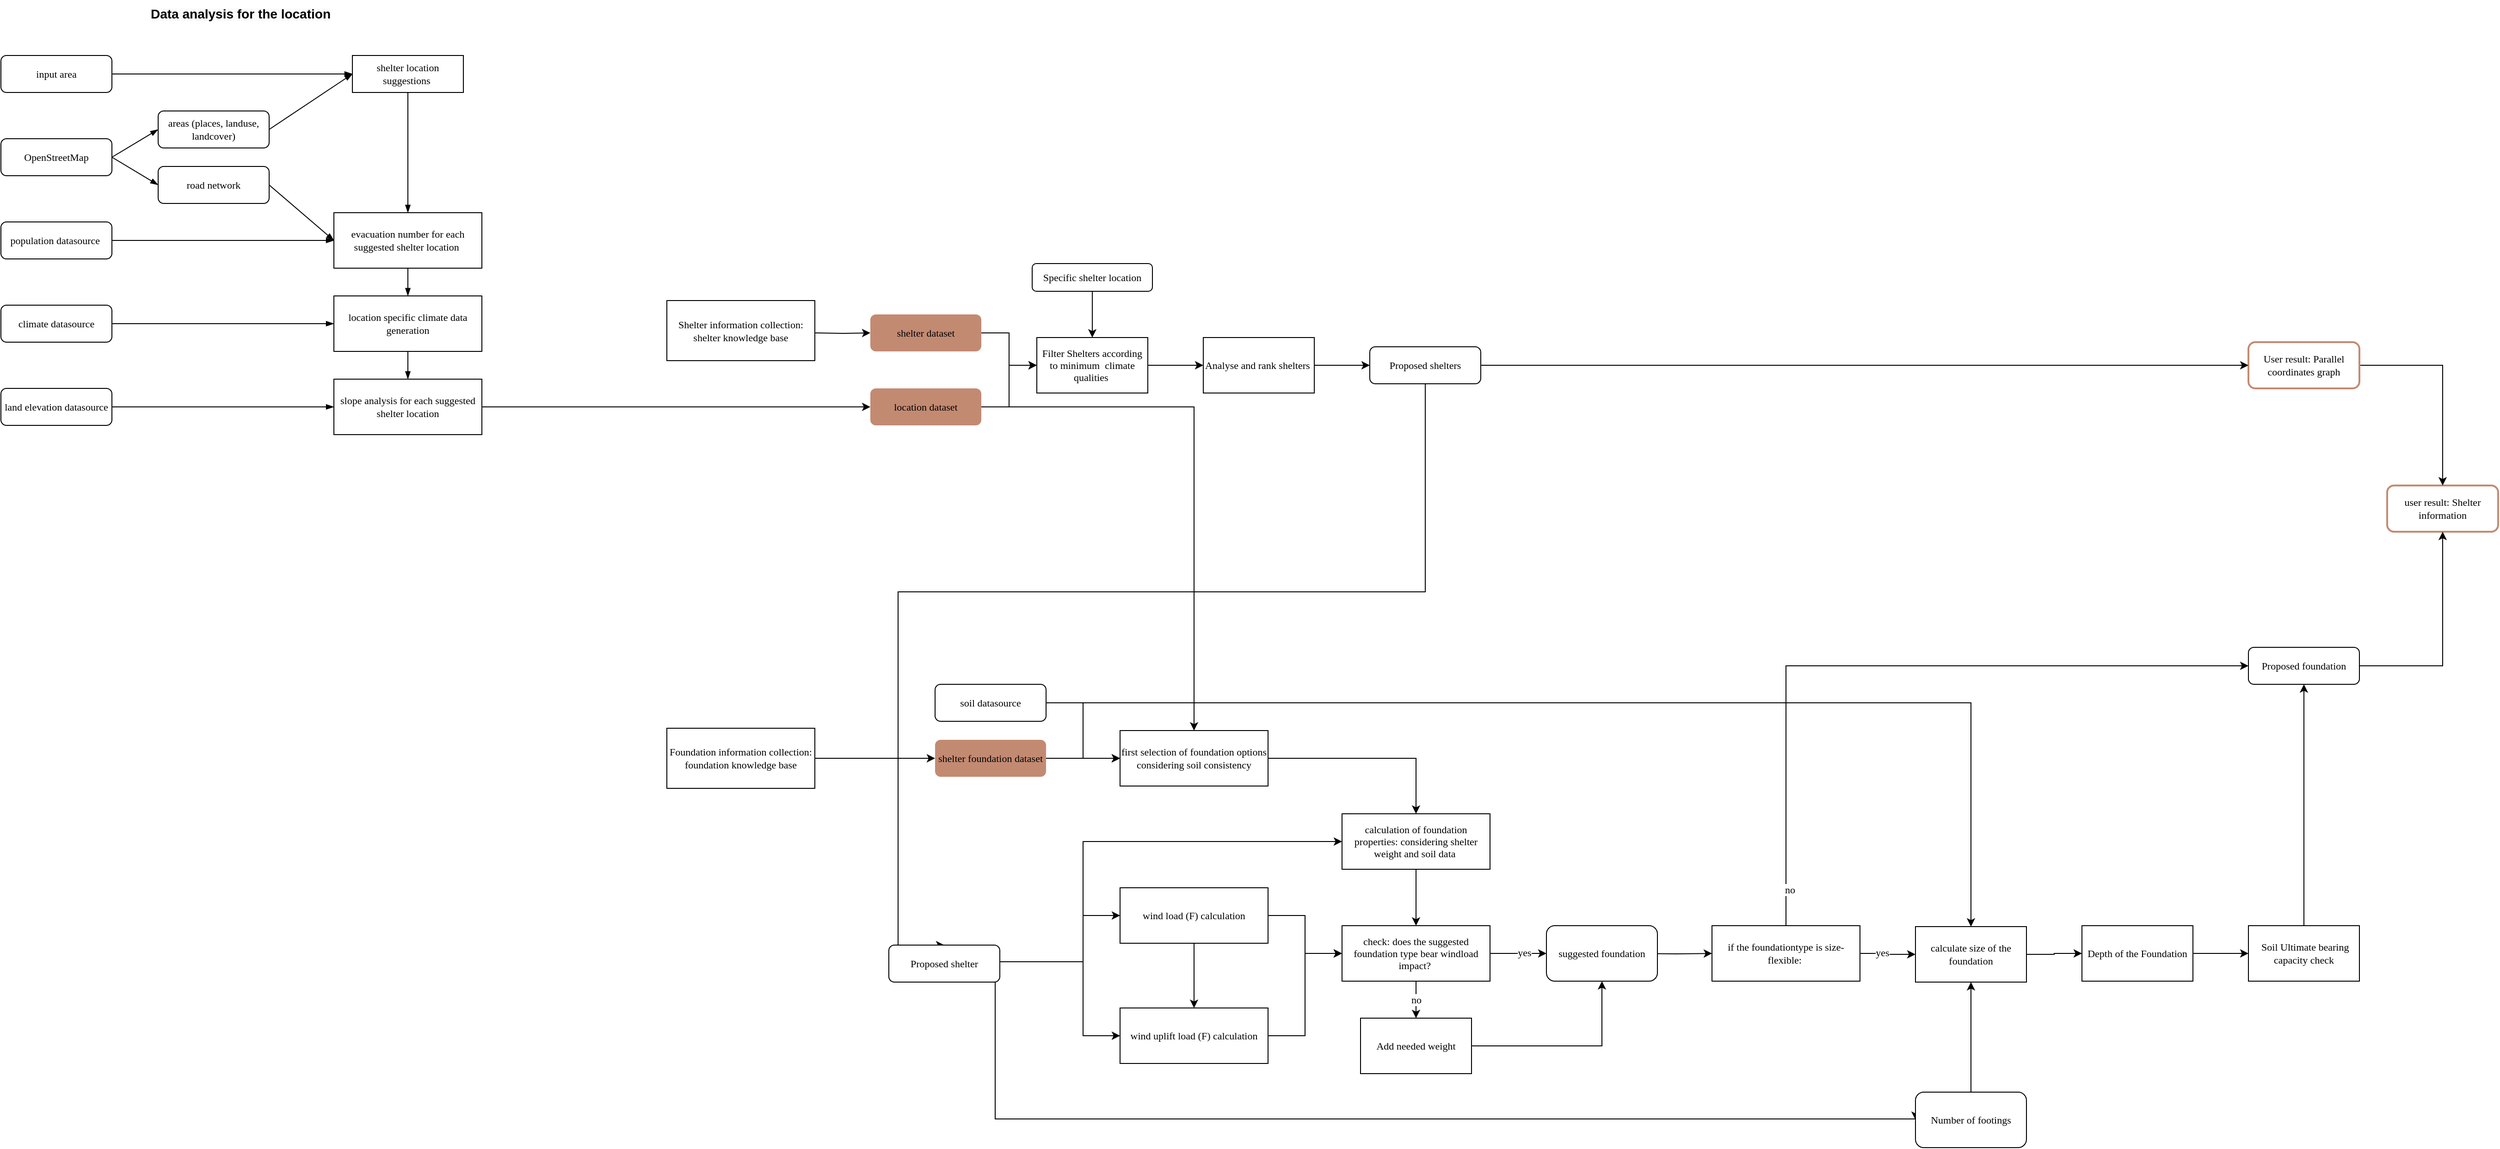 <mxfile version="22.1.0" type="google">
  <diagram id="C5RBs43oDa-KdzZeNtuy" name="Page-1">
    <mxGraphModel grid="1" page="1" gridSize="10" guides="1" tooltips="1" connect="1" arrows="1" fold="1" pageScale="1" pageWidth="827" pageHeight="1169" math="0" shadow="0">
      <root>
        <mxCell id="WIyWlLk6GJQsqaUBKTNV-0" />
        <mxCell id="WIyWlLk6GJQsqaUBKTNV-1" parent="WIyWlLk6GJQsqaUBKTNV-0" />
        <mxCell id="-noRsnEJIfIG9K7XGaTn-10" style="edgeStyle=orthogonalEdgeStyle;rounded=0;orthogonalLoop=1;jettySize=auto;html=1;endArrow=blockThin;endFill=1;jumpStyle=none;fontFamily=Verdana;fontSize=11;" edge="1" parent="WIyWlLk6GJQsqaUBKTNV-1" source="WIyWlLk6GJQsqaUBKTNV-3" target="-noRsnEJIfIG9K7XGaTn-9">
          <mxGeometry relative="1" as="geometry" />
        </mxCell>
        <mxCell id="WIyWlLk6GJQsqaUBKTNV-3" value="input area" style="rounded=1;whiteSpace=wrap;html=1;fontSize=11;glass=0;strokeWidth=1;shadow=0;fontFamily=Verdana;" vertex="1" parent="WIyWlLk6GJQsqaUBKTNV-1">
          <mxGeometry x="-320" y="70" width="120" height="40" as="geometry" />
        </mxCell>
        <mxCell id="-noRsnEJIfIG9K7XGaTn-13" style="edgeStyle=orthogonalEdgeStyle;rounded=0;orthogonalLoop=1;jettySize=auto;html=1;entryX=0;entryY=0.5;entryDx=0;entryDy=0;endArrow=blockThin;endFill=1;fontFamily=Verdana;fontSize=11;" edge="1" parent="WIyWlLk6GJQsqaUBKTNV-1" source="WIyWlLk6GJQsqaUBKTNV-7" target="-noRsnEJIfIG9K7XGaTn-14">
          <mxGeometry relative="1" as="geometry">
            <mxPoint x="80" y="300" as="targetPoint" />
          </mxGeometry>
        </mxCell>
        <mxCell id="WIyWlLk6GJQsqaUBKTNV-7" value="climate datasource" style="rounded=1;whiteSpace=wrap;html=1;fontSize=11;glass=0;strokeWidth=1;shadow=0;fontFamily=Verdana;" vertex="1" parent="WIyWlLk6GJQsqaUBKTNV-1">
          <mxGeometry x="-320" y="340" width="120" height="40" as="geometry" />
        </mxCell>
        <mxCell id="-noRsnEJIfIG9K7XGaTn-21" style="rounded=0;orthogonalLoop=1;jettySize=auto;html=1;exitX=1;exitY=0.5;exitDx=0;exitDy=0;entryX=0;entryY=0.5;entryDx=0;entryDy=0;endArrow=blockThin;endFill=1;fontFamily=Verdana;fontSize=11;" edge="1" parent="WIyWlLk6GJQsqaUBKTNV-1" source="WIyWlLk6GJQsqaUBKTNV-11" target="-noRsnEJIfIG9K7XGaTn-19">
          <mxGeometry relative="1" as="geometry" />
        </mxCell>
        <mxCell id="WIyWlLk6GJQsqaUBKTNV-11" value="land elevation datasource" style="rounded=1;whiteSpace=wrap;html=1;fontSize=11;glass=0;strokeWidth=1;shadow=0;fontFamily=Verdana;" vertex="1" parent="WIyWlLk6GJQsqaUBKTNV-1">
          <mxGeometry x="-320" y="430" width="120" height="40" as="geometry" />
        </mxCell>
        <mxCell id="-noRsnEJIfIG9K7XGaTn-18" style="rounded=0;orthogonalLoop=1;jettySize=auto;html=1;exitX=1;exitY=0.5;exitDx=0;exitDy=0;endArrow=blockThin;endFill=1;jumpStyle=none;fontFamily=Verdana;fontSize=11;" edge="1" parent="WIyWlLk6GJQsqaUBKTNV-1" source="WIyWlLk6GJQsqaUBKTNV-12" target="-noRsnEJIfIG9K7XGaTn-16">
          <mxGeometry relative="1" as="geometry" />
        </mxCell>
        <mxCell id="WIyWlLk6GJQsqaUBKTNV-12" value="population datasource&amp;nbsp;" style="rounded=1;whiteSpace=wrap;html=1;fontSize=11;glass=0;strokeWidth=1;shadow=0;fontFamily=Verdana;" vertex="1" parent="WIyWlLk6GJQsqaUBKTNV-1">
          <mxGeometry x="-320" y="250" width="120" height="40" as="geometry" />
        </mxCell>
        <mxCell id="00pkxjePnatreIA204ib-26" style="edgeStyle=orthogonalEdgeStyle;rounded=0;orthogonalLoop=1;jettySize=auto;html=1;exitX=1;exitY=0.5;exitDx=0;exitDy=0;entryX=0;entryY=0.5;entryDx=0;entryDy=0;fontFamily=Verdana;fontSize=11;" edge="1" parent="WIyWlLk6GJQsqaUBKTNV-1" source="-noRsnEJIfIG9K7XGaTn-0" target="-noRsnEJIfIG9K7XGaTn-39">
          <mxGeometry relative="1" as="geometry" />
        </mxCell>
        <mxCell id="85NtrSj1B9ElqPKO-Qmv-22" style="edgeStyle=orthogonalEdgeStyle;rounded=0;orthogonalLoop=1;jettySize=auto;html=1;entryX=0.5;entryY=0;entryDx=0;entryDy=0;fontFamily=Verdana;fontSize=11;" edge="1" parent="WIyWlLk6GJQsqaUBKTNV-1" source="-noRsnEJIfIG9K7XGaTn-0" target="00pkxjePnatreIA204ib-56">
          <mxGeometry relative="1" as="geometry" />
        </mxCell>
        <mxCell id="-noRsnEJIfIG9K7XGaTn-0" value="soil datasource" style="rounded=1;whiteSpace=wrap;html=1;fontSize=11;glass=0;strokeWidth=1;shadow=0;fontFamily=Verdana;" vertex="1" parent="WIyWlLk6GJQsqaUBKTNV-1">
          <mxGeometry x="690" y="750" width="120" height="40" as="geometry" />
        </mxCell>
        <mxCell id="00pkxjePnatreIA204ib-27" style="edgeStyle=orthogonalEdgeStyle;rounded=0;orthogonalLoop=1;jettySize=auto;html=1;exitX=1;exitY=0.5;exitDx=0;exitDy=0;entryX=0;entryY=0.5;entryDx=0;entryDy=0;fontFamily=Verdana;fontSize=11;" edge="1" parent="WIyWlLk6GJQsqaUBKTNV-1" source="-noRsnEJIfIG9K7XGaTn-2" target="-noRsnEJIfIG9K7XGaTn-39">
          <mxGeometry relative="1" as="geometry" />
        </mxCell>
        <mxCell id="-noRsnEJIfIG9K7XGaTn-2" value="shelter foundation dataset" style="rounded=1;whiteSpace=wrap;html=1;fontSize=11;glass=0;strokeWidth=1;shadow=0;fillColor=#C38A72;strokeColor=none;fontFamily=Verdana;" vertex="1" parent="WIyWlLk6GJQsqaUBKTNV-1">
          <mxGeometry x="690" y="810" width="120" height="40" as="geometry" />
        </mxCell>
        <mxCell id="fX-Ce0WXyzDd1HvhYibp-7" style="edgeStyle=orthogonalEdgeStyle;rounded=0;orthogonalLoop=1;jettySize=auto;html=1;entryX=0;entryY=0.5;entryDx=0;entryDy=0;fontFamily=Verdana;fontSize=11;" edge="1" parent="WIyWlLk6GJQsqaUBKTNV-1" source="-noRsnEJIfIG9K7XGaTn-3" target="00pkxjePnatreIA204ib-5">
          <mxGeometry relative="1" as="geometry" />
        </mxCell>
        <mxCell id="85NtrSj1B9ElqPKO-Qmv-2" style="edgeStyle=orthogonalEdgeStyle;rounded=0;orthogonalLoop=1;jettySize=auto;html=1;entryX=0.5;entryY=0;entryDx=0;entryDy=0;fontFamily=Verdana;fontSize=11;" edge="1" parent="WIyWlLk6GJQsqaUBKTNV-1" source="-noRsnEJIfIG9K7XGaTn-3" target="-noRsnEJIfIG9K7XGaTn-39">
          <mxGeometry relative="1" as="geometry" />
        </mxCell>
        <mxCell id="-noRsnEJIfIG9K7XGaTn-3" value="location dataset" style="rounded=1;whiteSpace=wrap;html=1;fontSize=11;glass=0;strokeWidth=1;shadow=0;fillColor=#c38a72;strokeColor=none;fontFamily=Verdana;" vertex="1" parent="WIyWlLk6GJQsqaUBKTNV-1">
          <mxGeometry x="620" y="430" width="120" height="40" as="geometry" />
        </mxCell>
        <mxCell id="-noRsnEJIfIG9K7XGaTn-4" value="OpenStreetMap" style="rounded=1;whiteSpace=wrap;html=1;fontSize=11;glass=0;strokeWidth=1;shadow=0;fontFamily=Verdana;" vertex="1" parent="WIyWlLk6GJQsqaUBKTNV-1">
          <mxGeometry x="-320" y="160" width="120" height="40" as="geometry" />
        </mxCell>
        <mxCell id="-noRsnEJIfIG9K7XGaTn-17" style="rounded=0;orthogonalLoop=1;jettySize=auto;html=1;entryX=0;entryY=0.5;entryDx=0;entryDy=0;exitX=1;exitY=0.5;exitDx=0;exitDy=0;endArrow=blockThin;endFill=1;jumpStyle=none;fontFamily=Verdana;fontSize=11;" edge="1" parent="WIyWlLk6GJQsqaUBKTNV-1" source="-noRsnEJIfIG9K7XGaTn-5" target="-noRsnEJIfIG9K7XGaTn-16">
          <mxGeometry relative="1" as="geometry" />
        </mxCell>
        <mxCell id="-noRsnEJIfIG9K7XGaTn-5" value="road network" style="rounded=1;whiteSpace=wrap;html=1;fontSize=11;glass=0;strokeWidth=1;shadow=0;fontFamily=Verdana;" vertex="1" parent="WIyWlLk6GJQsqaUBKTNV-1">
          <mxGeometry x="-150" y="190" width="120" height="40" as="geometry" />
        </mxCell>
        <mxCell id="-noRsnEJIfIG9K7XGaTn-12" style="rounded=0;orthogonalLoop=1;jettySize=auto;html=1;entryX=0;entryY=0.5;entryDx=0;entryDy=0;exitX=1;exitY=0.5;exitDx=0;exitDy=0;endArrow=blockThin;endFill=1;jumpStyle=none;fontFamily=Verdana;fontSize=11;" edge="1" parent="WIyWlLk6GJQsqaUBKTNV-1" source="-noRsnEJIfIG9K7XGaTn-6" target="-noRsnEJIfIG9K7XGaTn-9">
          <mxGeometry relative="1" as="geometry" />
        </mxCell>
        <mxCell id="-noRsnEJIfIG9K7XGaTn-6" value="areas (places, landuse, landcover)" style="rounded=1;whiteSpace=wrap;html=1;fontSize=11;glass=0;strokeWidth=1;shadow=0;fontFamily=Verdana;" vertex="1" parent="WIyWlLk6GJQsqaUBKTNV-1">
          <mxGeometry x="-150" y="130" width="120" height="40" as="geometry" />
        </mxCell>
        <mxCell id="-noRsnEJIfIG9K7XGaTn-7" value="" style="endArrow=blockThin;html=1;rounded=0;exitX=1;exitY=0.5;exitDx=0;exitDy=0;entryX=0;entryY=0.5;entryDx=0;entryDy=0;endFill=1;fontFamily=Verdana;fontSize=11;" edge="1" parent="WIyWlLk6GJQsqaUBKTNV-1" source="-noRsnEJIfIG9K7XGaTn-4" target="-noRsnEJIfIG9K7XGaTn-5">
          <mxGeometry width="50" height="50" relative="1" as="geometry">
            <mxPoint x="-170" y="180" as="sourcePoint" />
            <mxPoint x="170" y="240" as="targetPoint" />
          </mxGeometry>
        </mxCell>
        <mxCell id="-noRsnEJIfIG9K7XGaTn-8" value="" style="endArrow=blockThin;html=1;rounded=0;entryX=0;entryY=0.5;entryDx=0;entryDy=0;exitX=1;exitY=0.5;exitDx=0;exitDy=0;endFill=1;fontFamily=Verdana;fontSize=11;" edge="1" parent="WIyWlLk6GJQsqaUBKTNV-1" source="-noRsnEJIfIG9K7XGaTn-4" target="-noRsnEJIfIG9K7XGaTn-6">
          <mxGeometry width="50" height="50" relative="1" as="geometry">
            <mxPoint x="-170" y="180" as="sourcePoint" />
            <mxPoint x="-140" y="165" as="targetPoint" />
          </mxGeometry>
        </mxCell>
        <mxCell id="-noRsnEJIfIG9K7XGaTn-15" style="edgeStyle=orthogonalEdgeStyle;rounded=0;orthogonalLoop=1;jettySize=auto;html=1;endArrow=blockThin;endFill=1;fontFamily=Verdana;fontSize=11;" edge="1" parent="WIyWlLk6GJQsqaUBKTNV-1" source="-noRsnEJIfIG9K7XGaTn-16" target="-noRsnEJIfIG9K7XGaTn-14">
          <mxGeometry relative="1" as="geometry" />
        </mxCell>
        <mxCell id="-noRsnEJIfIG9K7XGaTn-9" value="shelter location suggestions&amp;nbsp;" style="rounded=0;whiteSpace=wrap;html=1;fontFamily=Verdana;fontSize=11;" vertex="1" parent="WIyWlLk6GJQsqaUBKTNV-1">
          <mxGeometry x="60" y="70" width="120" height="40" as="geometry" />
        </mxCell>
        <mxCell id="-noRsnEJIfIG9K7XGaTn-27" style="edgeStyle=orthogonalEdgeStyle;rounded=0;orthogonalLoop=1;jettySize=auto;html=1;exitX=0.5;exitY=1;exitDx=0;exitDy=0;entryX=0.5;entryY=0;entryDx=0;entryDy=0;endArrow=blockThin;endFill=1;fontFamily=Verdana;fontSize=11;" edge="1" parent="WIyWlLk6GJQsqaUBKTNV-1" source="-noRsnEJIfIG9K7XGaTn-14" target="-noRsnEJIfIG9K7XGaTn-19">
          <mxGeometry relative="1" as="geometry" />
        </mxCell>
        <mxCell id="-noRsnEJIfIG9K7XGaTn-14" value="location specific climate data generation" style="rounded=0;whiteSpace=wrap;html=1;fontFamily=Verdana;fontSize=11;" vertex="1" parent="WIyWlLk6GJQsqaUBKTNV-1">
          <mxGeometry x="40" y="330" width="160" height="60" as="geometry" />
        </mxCell>
        <mxCell id="-noRsnEJIfIG9K7XGaTn-19" value="slope analysis for each suggested shelter location" style="rounded=0;whiteSpace=wrap;html=1;fontFamily=Verdana;fontSize=11;" vertex="1" parent="WIyWlLk6GJQsqaUBKTNV-1">
          <mxGeometry x="40" y="420" width="160" height="60" as="geometry" />
        </mxCell>
        <mxCell id="-noRsnEJIfIG9K7XGaTn-24" value="" style="edgeStyle=orthogonalEdgeStyle;rounded=0;orthogonalLoop=1;jettySize=auto;html=1;endArrow=blockThin;endFill=1;jumpStyle=arc;fontFamily=Verdana;fontSize=11;" edge="1" parent="WIyWlLk6GJQsqaUBKTNV-1" source="-noRsnEJIfIG9K7XGaTn-9" target="-noRsnEJIfIG9K7XGaTn-16">
          <mxGeometry relative="1" as="geometry">
            <mxPoint x="100" y="100" as="sourcePoint" />
            <mxPoint x="100" y="330" as="targetPoint" />
          </mxGeometry>
        </mxCell>
        <mxCell id="-noRsnEJIfIG9K7XGaTn-16" value="evacuation number for each suggested shelter location&amp;nbsp;" style="rounded=0;whiteSpace=wrap;html=1;fontFamily=Verdana;fontSize=11;" vertex="1" parent="WIyWlLk6GJQsqaUBKTNV-1">
          <mxGeometry x="40" y="240" width="160" height="60" as="geometry" />
        </mxCell>
        <mxCell id="-noRsnEJIfIG9K7XGaTn-35" value="user result: Shelter information" style="rounded=1;whiteSpace=wrap;html=1;fillColor=#FFFFFF;strokeColor=#C38A72;strokeWidth=2;fontFamily=Verdana;fontSize=11;" vertex="1" parent="WIyWlLk6GJQsqaUBKTNV-1">
          <mxGeometry x="2260" y="535" width="120" height="50" as="geometry" />
        </mxCell>
        <mxCell id="85NtrSj1B9ElqPKO-Qmv-7" style="edgeStyle=orthogonalEdgeStyle;rounded=0;orthogonalLoop=1;jettySize=auto;html=1;fontFamily=Verdana;fontSize=11;" edge="1" parent="WIyWlLk6GJQsqaUBKTNV-1" source="-noRsnEJIfIG9K7XGaTn-36" target="-noRsnEJIfIG9K7XGaTn-35">
          <mxGeometry relative="1" as="geometry" />
        </mxCell>
        <mxCell id="-noRsnEJIfIG9K7XGaTn-36" value="User result: Parallel coordinates graph" style="rounded=1;whiteSpace=wrap;html=1;fillColor=#FFFFFF;strokeColor=#C38A72;strokeWidth=2;fontFamily=Verdana;fontSize=11;" vertex="1" parent="WIyWlLk6GJQsqaUBKTNV-1">
          <mxGeometry x="2110" y="380" width="120" height="50" as="geometry" />
        </mxCell>
        <mxCell id="85NtrSj1B9ElqPKO-Qmv-36" style="edgeStyle=orthogonalEdgeStyle;rounded=0;orthogonalLoop=1;jettySize=auto;html=1;entryX=0.5;entryY=0;entryDx=0;entryDy=0;" edge="1" parent="WIyWlLk6GJQsqaUBKTNV-1" source="-noRsnEJIfIG9K7XGaTn-39" target="-noRsnEJIfIG9K7XGaTn-48">
          <mxGeometry relative="1" as="geometry" />
        </mxCell>
        <mxCell id="-noRsnEJIfIG9K7XGaTn-39" value="first selection of foundation options considering soil consistency" style="rounded=0;whiteSpace=wrap;html=1;fontFamily=Verdana;fontSize=11;" vertex="1" parent="WIyWlLk6GJQsqaUBKTNV-1">
          <mxGeometry x="890" y="800" width="160" height="60" as="geometry" />
        </mxCell>
        <mxCell id="-noRsnEJIfIG9K7XGaTn-46" style="rounded=0;orthogonalLoop=1;jettySize=auto;html=1;exitX=0.5;exitY=1;exitDx=0;exitDy=0;fontFamily=Verdana;fontSize=11;" edge="1" parent="WIyWlLk6GJQsqaUBKTNV-1" source="-noRsnEJIfIG9K7XGaTn-42" target="-noRsnEJIfIG9K7XGaTn-45">
          <mxGeometry relative="1" as="geometry" />
        </mxCell>
        <mxCell id="00pkxjePnatreIA204ib-42" style="edgeStyle=orthogonalEdgeStyle;rounded=0;orthogonalLoop=1;jettySize=auto;html=1;exitX=1;exitY=0.5;exitDx=0;exitDy=0;entryX=0;entryY=0.5;entryDx=0;entryDy=0;fontFamily=Verdana;fontSize=11;" edge="1" parent="WIyWlLk6GJQsqaUBKTNV-1" source="-noRsnEJIfIG9K7XGaTn-42" target="-noRsnEJIfIG9K7XGaTn-50">
          <mxGeometry relative="1" as="geometry" />
        </mxCell>
        <mxCell id="-noRsnEJIfIG9K7XGaTn-42" value="wind load (F) calculation&lt;br style=&quot;font-size: 11px;&quot;&gt;" style="rounded=0;whiteSpace=wrap;html=1;fontFamily=Verdana;fontSize=11;" vertex="1" parent="WIyWlLk6GJQsqaUBKTNV-1">
          <mxGeometry x="890" y="970" width="160" height="60" as="geometry" />
        </mxCell>
        <mxCell id="00pkxjePnatreIA204ib-41" style="edgeStyle=orthogonalEdgeStyle;rounded=0;orthogonalLoop=1;jettySize=auto;html=1;exitX=1;exitY=0.5;exitDx=0;exitDy=0;entryX=0;entryY=0.5;entryDx=0;entryDy=0;fontFamily=Verdana;fontSize=11;" edge="1" parent="WIyWlLk6GJQsqaUBKTNV-1" source="-noRsnEJIfIG9K7XGaTn-45" target="-noRsnEJIfIG9K7XGaTn-50">
          <mxGeometry relative="1" as="geometry" />
        </mxCell>
        <mxCell id="-noRsnEJIfIG9K7XGaTn-45" value="wind uplift load (F) calculation" style="rounded=0;whiteSpace=wrap;html=1;fontFamily=Verdana;fontSize=11;" vertex="1" parent="WIyWlLk6GJQsqaUBKTNV-1">
          <mxGeometry x="890" y="1100" width="160" height="60" as="geometry" />
        </mxCell>
        <mxCell id="-noRsnEJIfIG9K7XGaTn-52" style="edgeStyle=orthogonalEdgeStyle;rounded=0;orthogonalLoop=1;jettySize=auto;html=1;exitX=0.5;exitY=1;exitDx=0;exitDy=0;entryX=0.5;entryY=0;entryDx=0;entryDy=0;fontFamily=Verdana;fontSize=11;" edge="1" parent="WIyWlLk6GJQsqaUBKTNV-1" source="-noRsnEJIfIG9K7XGaTn-48" target="-noRsnEJIfIG9K7XGaTn-50">
          <mxGeometry relative="1" as="geometry" />
        </mxCell>
        <mxCell id="-noRsnEJIfIG9K7XGaTn-48" value="calculation of foundation properties: considering shelter weight and soil data&amp;nbsp;" style="rounded=0;whiteSpace=wrap;html=1;fontFamily=Verdana;fontSize=11;" vertex="1" parent="WIyWlLk6GJQsqaUBKTNV-1">
          <mxGeometry x="1130" y="890" width="160" height="60" as="geometry" />
        </mxCell>
        <mxCell id="-noRsnEJIfIG9K7XGaTn-60" style="edgeStyle=orthogonalEdgeStyle;rounded=0;orthogonalLoop=1;jettySize=auto;html=1;entryX=0.5;entryY=0;entryDx=0;entryDy=0;fontFamily=Verdana;fontSize=11;" edge="1" parent="WIyWlLk6GJQsqaUBKTNV-1" source="-noRsnEJIfIG9K7XGaTn-50" target="-noRsnEJIfIG9K7XGaTn-59">
          <mxGeometry relative="1" as="geometry" />
        </mxCell>
        <mxCell id="-noRsnEJIfIG9K7XGaTn-61" value="no" style="edgeLabel;html=1;align=center;verticalAlign=middle;resizable=0;points=[];fontFamily=Verdana;fontSize=11;" connectable="0" vertex="1" parent="-noRsnEJIfIG9K7XGaTn-60">
          <mxGeometry x="0.46" y="-3" relative="1" as="geometry">
            <mxPoint x="3" y="-9" as="offset" />
          </mxGeometry>
        </mxCell>
        <mxCell id="-noRsnEJIfIG9K7XGaTn-72" style="edgeStyle=orthogonalEdgeStyle;rounded=0;orthogonalLoop=1;jettySize=auto;html=1;fontFamily=Verdana;fontSize=11;" edge="1" parent="WIyWlLk6GJQsqaUBKTNV-1" source="-noRsnEJIfIG9K7XGaTn-50" target="-noRsnEJIfIG9K7XGaTn-71">
          <mxGeometry relative="1" as="geometry" />
        </mxCell>
        <mxCell id="-noRsnEJIfIG9K7XGaTn-73" value="yes" style="edgeLabel;html=1;align=center;verticalAlign=middle;resizable=0;points=[];fontFamily=Verdana;fontSize=11;" connectable="0" vertex="1" parent="-noRsnEJIfIG9K7XGaTn-72">
          <mxGeometry x="0.215" y="1" relative="1" as="geometry">
            <mxPoint as="offset" />
          </mxGeometry>
        </mxCell>
        <mxCell id="-noRsnEJIfIG9K7XGaTn-50" value="check: does the suggested foundation type bear windload impact?&amp;nbsp;" style="rounded=0;whiteSpace=wrap;html=1;fontFamily=Verdana;fontSize=11;" vertex="1" parent="WIyWlLk6GJQsqaUBKTNV-1">
          <mxGeometry x="1130" y="1011" width="160" height="60" as="geometry" />
        </mxCell>
        <mxCell id="-noRsnEJIfIG9K7XGaTn-57" style="edgeStyle=orthogonalEdgeStyle;rounded=0;orthogonalLoop=1;jettySize=auto;html=1;fontFamily=Verdana;fontSize=11;entryX=0;entryY=0.5;entryDx=0;entryDy=0;" edge="1" parent="WIyWlLk6GJQsqaUBKTNV-1" source="-noRsnEJIfIG9K7XGaTn-56" target="00pkxjePnatreIA204ib-56">
          <mxGeometry relative="1" as="geometry" />
        </mxCell>
        <mxCell id="85NtrSj1B9ElqPKO-Qmv-28" value="yes&lt;br style=&quot;font-size: 11px;&quot;&gt;" style="edgeLabel;html=1;align=center;verticalAlign=middle;resizable=0;points=[];fontFamily=Verdana;fontSize=11;" connectable="0" vertex="1" parent="-noRsnEJIfIG9K7XGaTn-57">
          <mxGeometry x="-0.223" y="3" relative="1" as="geometry">
            <mxPoint y="2" as="offset" />
          </mxGeometry>
        </mxCell>
        <mxCell id="85NtrSj1B9ElqPKO-Qmv-24" style="edgeStyle=orthogonalEdgeStyle;rounded=0;orthogonalLoop=1;jettySize=auto;html=1;fontFamily=Verdana;fontSize=11;exitX=0.5;exitY=0;exitDx=0;exitDy=0;" edge="1" parent="WIyWlLk6GJQsqaUBKTNV-1" source="-noRsnEJIfIG9K7XGaTn-56" target="85NtrSj1B9ElqPKO-Qmv-25">
          <mxGeometry relative="1" as="geometry">
            <mxPoint x="2240" y="781" as="targetPoint" />
            <mxPoint x="1800" y="831" as="sourcePoint" />
            <Array as="points">
              <mxPoint x="1610" y="730" />
            </Array>
          </mxGeometry>
        </mxCell>
        <mxCell id="85NtrSj1B9ElqPKO-Qmv-31" value="no" style="edgeLabel;html=1;align=center;verticalAlign=middle;resizable=0;points=[];fontFamily=Verdana;fontSize=11;" connectable="0" vertex="1" parent="85NtrSj1B9ElqPKO-Qmv-24">
          <mxGeometry x="-0.914" y="-5" relative="1" as="geometry">
            <mxPoint x="-1" y="-6" as="offset" />
          </mxGeometry>
        </mxCell>
        <mxCell id="-noRsnEJIfIG9K7XGaTn-56" value="if the foundationtype is size-flexible:&amp;nbsp;" style="rounded=0;whiteSpace=wrap;html=1;fontFamily=Verdana;fontSize=11;" vertex="1" parent="WIyWlLk6GJQsqaUBKTNV-1">
          <mxGeometry x="1530" y="1011" width="160" height="60" as="geometry" />
        </mxCell>
        <mxCell id="85NtrSj1B9ElqPKO-Qmv-23" style="edgeStyle=orthogonalEdgeStyle;rounded=0;orthogonalLoop=1;jettySize=auto;html=1;entryX=0.5;entryY=1;entryDx=0;entryDy=0;fontFamily=Verdana;fontSize=11;" edge="1" parent="WIyWlLk6GJQsqaUBKTNV-1" source="-noRsnEJIfIG9K7XGaTn-59" target="-noRsnEJIfIG9K7XGaTn-71">
          <mxGeometry relative="1" as="geometry" />
        </mxCell>
        <mxCell id="-noRsnEJIfIG9K7XGaTn-59" value="Add needed weight" style="rounded=0;whiteSpace=wrap;html=1;fontFamily=Verdana;fontSize=11;" vertex="1" parent="WIyWlLk6GJQsqaUBKTNV-1">
          <mxGeometry x="1150" y="1111" width="120" height="60" as="geometry" />
        </mxCell>
        <mxCell id="fX-Ce0WXyzDd1HvhYibp-6" style="edgeStyle=orthogonalEdgeStyle;rounded=0;orthogonalLoop=1;jettySize=auto;html=1;entryX=0;entryY=0.5;entryDx=0;entryDy=0;fontFamily=Verdana;fontSize=11;" edge="1" parent="WIyWlLk6GJQsqaUBKTNV-1" source="-noRsnEJIfIG9K7XGaTn-62" target="00pkxjePnatreIA204ib-5">
          <mxGeometry relative="1" as="geometry" />
        </mxCell>
        <mxCell id="-noRsnEJIfIG9K7XGaTn-62" value="shelter dataset" style="rounded=1;whiteSpace=wrap;html=1;fontSize=11;glass=0;strokeWidth=1;shadow=0;fillColor=#c38a72;strokeColor=none;gradientColor=none;fontFamily=Verdana;" vertex="1" parent="WIyWlLk6GJQsqaUBKTNV-1">
          <mxGeometry x="620" y="350" width="120" height="40" as="geometry" />
        </mxCell>
        <mxCell id="85NtrSj1B9ElqPKO-Qmv-20" style="edgeStyle=orthogonalEdgeStyle;rounded=0;orthogonalLoop=1;jettySize=auto;html=1;fontFamily=Verdana;fontSize=11;entryX=0;entryY=0.5;entryDx=0;entryDy=0;" edge="1" parent="WIyWlLk6GJQsqaUBKTNV-1" target="-noRsnEJIfIG9K7XGaTn-56">
          <mxGeometry relative="1" as="geometry">
            <mxPoint x="1450" y="1041" as="sourcePoint" />
          </mxGeometry>
        </mxCell>
        <mxCell id="-noRsnEJIfIG9K7XGaTn-71" value="suggested foundation" style="rounded=1;whiteSpace=wrap;html=1;fontFamily=Verdana;fontSize=11;" vertex="1" parent="WIyWlLk6GJQsqaUBKTNV-1">
          <mxGeometry x="1351" y="1011" width="120" height="60" as="geometry" />
        </mxCell>
        <mxCell id="00pkxjePnatreIA204ib-13" value="" style="edgeStyle=orthogonalEdgeStyle;rounded=0;orthogonalLoop=1;jettySize=auto;html=1;fontFamily=Verdana;fontSize=11;" edge="1" parent="WIyWlLk6GJQsqaUBKTNV-1" source="00pkxjePnatreIA204ib-5" target="00pkxjePnatreIA204ib-12">
          <mxGeometry relative="1" as="geometry" />
        </mxCell>
        <mxCell id="00pkxjePnatreIA204ib-5" value="Filter Shelters according to minimum&amp;nbsp; climate qualities&amp;nbsp;" style="rounded=0;whiteSpace=wrap;html=1;fontFamily=Verdana;fontSize=11;" vertex="1" parent="WIyWlLk6GJQsqaUBKTNV-1">
          <mxGeometry x="800" y="375" width="120" height="60" as="geometry" />
        </mxCell>
        <mxCell id="00pkxjePnatreIA204ib-12" value="Analyse and rank shelters&amp;nbsp;" style="rounded=0;whiteSpace=wrap;html=1;fontFamily=Verdana;fontSize=11;" vertex="1" parent="WIyWlLk6GJQsqaUBKTNV-1">
          <mxGeometry x="980" y="375" width="120" height="60" as="geometry" />
        </mxCell>
        <mxCell id="00pkxjePnatreIA204ib-21" style="edgeStyle=orthogonalEdgeStyle;rounded=0;orthogonalLoop=1;jettySize=auto;html=1;exitX=1;exitY=0.5;exitDx=0;exitDy=0;entryX=0;entryY=0.5;entryDx=0;entryDy=0;fontFamily=Verdana;fontSize=11;" edge="1" parent="WIyWlLk6GJQsqaUBKTNV-1" source="00pkxjePnatreIA204ib-36" target="-noRsnEJIfIG9K7XGaTn-36">
          <mxGeometry relative="1" as="geometry">
            <mxPoint x="1370" y="405" as="sourcePoint" />
          </mxGeometry>
        </mxCell>
        <mxCell id="00pkxjePnatreIA204ib-23" value="&lt;span style=&quot;color: rgb(0, 0, 0); font-family: Helvetica; font-style: normal; font-variant-ligatures: normal; font-variant-caps: normal; letter-spacing: normal; orphans: 2; text-align: center; text-indent: 0px; text-transform: none; widows: 2; word-spacing: 0px; -webkit-text-stroke-width: 0px; background-color: rgb(251, 251, 251); text-decoration-thickness: initial; text-decoration-style: initial; text-decoration-color: initial; float: none; display: inline !important;&quot;&gt;&lt;b style=&quot;&quot;&gt;&lt;font style=&quot;font-size: 14px;&quot;&gt;Data analysis for the location&lt;/font&gt;&lt;/b&gt;&lt;/span&gt;" style="text;whiteSpace=wrap;html=1;" vertex="1" parent="WIyWlLk6GJQsqaUBKTNV-1">
          <mxGeometry x="-160" y="10" width="220" height="40" as="geometry" />
        </mxCell>
        <mxCell id="fX-Ce0WXyzDd1HvhYibp-1" style="edgeStyle=orthogonalEdgeStyle;rounded=0;orthogonalLoop=1;jettySize=auto;html=1;entryX=0.5;entryY=0;entryDx=0;entryDy=0;fontFamily=Verdana;fontSize=11;" edge="1" parent="WIyWlLk6GJQsqaUBKTNV-1" source="00pkxjePnatreIA204ib-30" target="00pkxjePnatreIA204ib-5">
          <mxGeometry relative="1" as="geometry" />
        </mxCell>
        <mxCell id="00pkxjePnatreIA204ib-30" value="Specific shelter location" style="rounded=1;whiteSpace=wrap;html=1;shadow=0;strokeColor=#000000;fontFamily=Verdana;fontSize=11;" vertex="1" parent="WIyWlLk6GJQsqaUBKTNV-1">
          <mxGeometry x="795" y="295" width="130" height="30" as="geometry" />
        </mxCell>
        <mxCell id="00pkxjePnatreIA204ib-37" value="" style="edgeStyle=orthogonalEdgeStyle;rounded=0;orthogonalLoop=1;jettySize=auto;html=1;exitX=1;exitY=0.5;exitDx=0;exitDy=0;entryX=0;entryY=0.5;entryDx=0;entryDy=0;fontFamily=Verdana;fontSize=11;" edge="1" parent="WIyWlLk6GJQsqaUBKTNV-1" source="00pkxjePnatreIA204ib-12" target="00pkxjePnatreIA204ib-36">
          <mxGeometry relative="1" as="geometry">
            <mxPoint x="1440" y="390" as="sourcePoint" />
            <mxPoint x="1750" y="420" as="targetPoint" />
          </mxGeometry>
        </mxCell>
        <mxCell id="85NtrSj1B9ElqPKO-Qmv-1" style="edgeStyle=orthogonalEdgeStyle;rounded=0;orthogonalLoop=1;jettySize=auto;html=1;entryX=0.5;entryY=0;entryDx=0;entryDy=0;fontFamily=Verdana;fontSize=11;" edge="1" parent="WIyWlLk6GJQsqaUBKTNV-1" source="00pkxjePnatreIA204ib-36" target="00pkxjePnatreIA204ib-43">
          <mxGeometry relative="1" as="geometry">
            <Array as="points">
              <mxPoint x="1220" y="650" />
              <mxPoint x="650" y="650" />
            </Array>
          </mxGeometry>
        </mxCell>
        <mxCell id="00pkxjePnatreIA204ib-36" value="Proposed shelters" style="rounded=1;whiteSpace=wrap;html=1;shadow=0;strokeColor=#000000;fontFamily=Verdana;fontSize=11;" vertex="1" parent="WIyWlLk6GJQsqaUBKTNV-1">
          <mxGeometry x="1160" y="385" width="120" height="40" as="geometry" />
        </mxCell>
        <mxCell id="00pkxjePnatreIA204ib-46" style="edgeStyle=orthogonalEdgeStyle;rounded=0;orthogonalLoop=1;jettySize=auto;html=1;exitX=1;exitY=0.5;exitDx=0;exitDy=0;entryX=0;entryY=0.5;entryDx=0;entryDy=0;fontFamily=Verdana;fontSize=11;" edge="1" parent="WIyWlLk6GJQsqaUBKTNV-1" source="00pkxjePnatreIA204ib-43" target="-noRsnEJIfIG9K7XGaTn-48">
          <mxGeometry relative="1" as="geometry">
            <Array as="points">
              <mxPoint x="850" y="1050" />
              <mxPoint x="850" y="920" />
            </Array>
          </mxGeometry>
        </mxCell>
        <mxCell id="00pkxjePnatreIA204ib-47" style="edgeStyle=orthogonalEdgeStyle;rounded=0;orthogonalLoop=1;jettySize=auto;html=1;exitX=1;exitY=0.5;exitDx=0;exitDy=0;entryX=0;entryY=0.5;entryDx=0;entryDy=0;fontFamily=Verdana;fontSize=11;" edge="1" parent="WIyWlLk6GJQsqaUBKTNV-1" source="00pkxjePnatreIA204ib-43" target="-noRsnEJIfIG9K7XGaTn-42">
          <mxGeometry relative="1" as="geometry">
            <Array as="points">
              <mxPoint x="850" y="1050" />
              <mxPoint x="850" y="1000" />
            </Array>
          </mxGeometry>
        </mxCell>
        <mxCell id="00pkxjePnatreIA204ib-48" style="edgeStyle=orthogonalEdgeStyle;rounded=0;orthogonalLoop=1;jettySize=auto;html=1;exitX=1;exitY=0.5;exitDx=0;exitDy=0;entryX=0;entryY=0.5;entryDx=0;entryDy=0;fontFamily=Verdana;fontSize=11;" edge="1" parent="WIyWlLk6GJQsqaUBKTNV-1" source="00pkxjePnatreIA204ib-43" target="-noRsnEJIfIG9K7XGaTn-45">
          <mxGeometry relative="1" as="geometry">
            <Array as="points">
              <mxPoint x="850" y="1050" />
              <mxPoint x="850" y="1130" />
            </Array>
          </mxGeometry>
        </mxCell>
        <mxCell id="85NtrSj1B9ElqPKO-Qmv-18" style="edgeStyle=orthogonalEdgeStyle;rounded=0;orthogonalLoop=1;jettySize=auto;html=1;entryX=0;entryY=0.5;entryDx=0;entryDy=0;fontFamily=Verdana;fontSize=11;" edge="1" parent="WIyWlLk6GJQsqaUBKTNV-1" source="00pkxjePnatreIA204ib-43" target="00pkxjePnatreIA204ib-51">
          <mxGeometry relative="1" as="geometry">
            <Array as="points">
              <mxPoint x="755" y="1220" />
            </Array>
          </mxGeometry>
        </mxCell>
        <mxCell id="00pkxjePnatreIA204ib-43" value="Proposed shelter" style="rounded=1;whiteSpace=wrap;html=1;shadow=0;strokeColor=#000000;fontFamily=Verdana;fontSize=11;" vertex="1" parent="WIyWlLk6GJQsqaUBKTNV-1">
          <mxGeometry x="640" y="1032" width="120" height="40" as="geometry" />
        </mxCell>
        <mxCell id="85NtrSj1B9ElqPKO-Qmv-21" style="edgeStyle=orthogonalEdgeStyle;rounded=0;orthogonalLoop=1;jettySize=auto;html=1;fontFamily=Verdana;fontSize=11;" edge="1" parent="WIyWlLk6GJQsqaUBKTNV-1" source="00pkxjePnatreIA204ib-51" target="00pkxjePnatreIA204ib-56">
          <mxGeometry relative="1" as="geometry" />
        </mxCell>
        <mxCell id="00pkxjePnatreIA204ib-51" value="Number of footings" style="rounded=1;whiteSpace=wrap;html=1;fontFamily=Verdana;fontSize=11;" vertex="1" parent="WIyWlLk6GJQsqaUBKTNV-1">
          <mxGeometry x="1750" y="1191" width="120" height="60" as="geometry" />
        </mxCell>
        <mxCell id="00pkxjePnatreIA204ib-61" value="" style="edgeStyle=orthogonalEdgeStyle;rounded=0;orthogonalLoop=1;jettySize=auto;html=1;fontFamily=Verdana;fontSize=11;" edge="1" parent="WIyWlLk6GJQsqaUBKTNV-1" source="00pkxjePnatreIA204ib-56" target="00pkxjePnatreIA204ib-60">
          <mxGeometry relative="1" as="geometry" />
        </mxCell>
        <mxCell id="00pkxjePnatreIA204ib-65" value="" style="edgeStyle=orthogonalEdgeStyle;rounded=0;orthogonalLoop=1;jettySize=auto;html=1;fontFamily=Verdana;fontSize=11;" edge="1" parent="WIyWlLk6GJQsqaUBKTNV-1" source="00pkxjePnatreIA204ib-60" target="00pkxjePnatreIA204ib-64">
          <mxGeometry relative="1" as="geometry" />
        </mxCell>
        <mxCell id="00pkxjePnatreIA204ib-60" value="Depth of the Foundation" style="rounded=0;whiteSpace=wrap;html=1;fontFamily=Verdana;fontSize=11;" vertex="1" parent="WIyWlLk6GJQsqaUBKTNV-1">
          <mxGeometry x="1930" y="1011" width="120" height="60" as="geometry" />
        </mxCell>
        <mxCell id="85NtrSj1B9ElqPKO-Qmv-26" style="edgeStyle=orthogonalEdgeStyle;rounded=0;orthogonalLoop=1;jettySize=auto;html=1;entryX=0.5;entryY=1;entryDx=0;entryDy=0;fontFamily=Verdana;fontSize=11;" edge="1" parent="WIyWlLk6GJQsqaUBKTNV-1" source="00pkxjePnatreIA204ib-64" target="85NtrSj1B9ElqPKO-Qmv-25">
          <mxGeometry relative="1" as="geometry" />
        </mxCell>
        <mxCell id="00pkxjePnatreIA204ib-64" value="&amp;nbsp;Soil Ultimate bearing capacity check" style="rounded=0;whiteSpace=wrap;html=1;fontFamily=Verdana;fontSize=11;" vertex="1" parent="WIyWlLk6GJQsqaUBKTNV-1">
          <mxGeometry x="2110" y="1011" width="120" height="60" as="geometry" />
        </mxCell>
        <mxCell id="fX-Ce0WXyzDd1HvhYibp-5" style="edgeStyle=orthogonalEdgeStyle;rounded=0;orthogonalLoop=1;jettySize=auto;html=1;fontFamily=Verdana;fontSize=11;exitX=1;exitY=0.5;exitDx=0;exitDy=0;" edge="1" parent="WIyWlLk6GJQsqaUBKTNV-1" source="-noRsnEJIfIG9K7XGaTn-19" target="-noRsnEJIfIG9K7XGaTn-3">
          <mxGeometry relative="1" as="geometry">
            <mxPoint x="560" y="450" as="sourcePoint" />
          </mxGeometry>
        </mxCell>
        <mxCell id="fX-Ce0WXyzDd1HvhYibp-4" style="edgeStyle=orthogonalEdgeStyle;rounded=0;orthogonalLoop=1;jettySize=auto;html=1;entryX=0;entryY=0.5;entryDx=0;entryDy=0;fontFamily=Verdana;fontSize=11;" edge="1" parent="WIyWlLk6GJQsqaUBKTNV-1" target="-noRsnEJIfIG9K7XGaTn-62">
          <mxGeometry relative="1" as="geometry">
            <mxPoint x="560" y="370" as="sourcePoint" />
          </mxGeometry>
        </mxCell>
        <mxCell id="85NtrSj1B9ElqPKO-Qmv-6" style="edgeStyle=orthogonalEdgeStyle;rounded=0;orthogonalLoop=1;jettySize=auto;html=1;entryX=0.5;entryY=1;entryDx=0;entryDy=0;fontFamily=Verdana;fontSize=11;exitX=1;exitY=0.5;exitDx=0;exitDy=0;" edge="1" parent="WIyWlLk6GJQsqaUBKTNV-1" source="85NtrSj1B9ElqPKO-Qmv-25" target="-noRsnEJIfIG9K7XGaTn-35">
          <mxGeometry relative="1" as="geometry">
            <mxPoint x="1580" y="535" as="sourcePoint" />
            <Array as="points">
              <mxPoint x="2320" y="730" />
            </Array>
          </mxGeometry>
        </mxCell>
        <mxCell id="00pkxjePnatreIA204ib-56" value="calculate size of the foundation" style="rounded=0;whiteSpace=wrap;html=1;fontFamily=Verdana;fontSize=11;" vertex="1" parent="WIyWlLk6GJQsqaUBKTNV-1">
          <mxGeometry x="1750" y="1012" width="120" height="60" as="geometry" />
        </mxCell>
        <mxCell id="85NtrSj1B9ElqPKO-Qmv-25" value="Proposed foundation" style="rounded=1;whiteSpace=wrap;html=1;shadow=0;strokeColor=#000000;fontFamily=Verdana;fontSize=11;" vertex="1" parent="WIyWlLk6GJQsqaUBKTNV-1">
          <mxGeometry x="2110" y="710" width="120" height="40" as="geometry" />
        </mxCell>
        <mxCell id="vhalz1Sac2fekYyXIB47-0" style="edgeStyle=orthogonalEdgeStyle;rounded=0;orthogonalLoop=1;jettySize=auto;html=1;entryX=0;entryY=0.5;entryDx=0;entryDy=0;" edge="1" parent="WIyWlLk6GJQsqaUBKTNV-1" source="85NtrSj1B9ElqPKO-Qmv-34" target="-noRsnEJIfIG9K7XGaTn-2">
          <mxGeometry relative="1" as="geometry" />
        </mxCell>
        <mxCell id="85NtrSj1B9ElqPKO-Qmv-34" value="Foundation information collection: &lt;br style=&quot;font-size: 11px;&quot;&gt;foundation knowledge base" style="rounded=0;whiteSpace=wrap;html=1;fontFamily=Verdana;fontSize=11;" vertex="1" parent="WIyWlLk6GJQsqaUBKTNV-1">
          <mxGeometry x="400" y="797.5" width="160" height="65" as="geometry" />
        </mxCell>
        <mxCell id="vhalz1Sac2fekYyXIB47-1" value="Shelter information collection: &lt;br style=&quot;font-size: 11px;&quot;&gt;shelter knowledge base" style="rounded=0;whiteSpace=wrap;html=1;fontFamily=Verdana;fontSize=11;" vertex="1" parent="WIyWlLk6GJQsqaUBKTNV-1">
          <mxGeometry x="400" y="335" width="160" height="65" as="geometry" />
        </mxCell>
      </root>
    </mxGraphModel>
  </diagram>
</mxfile>
